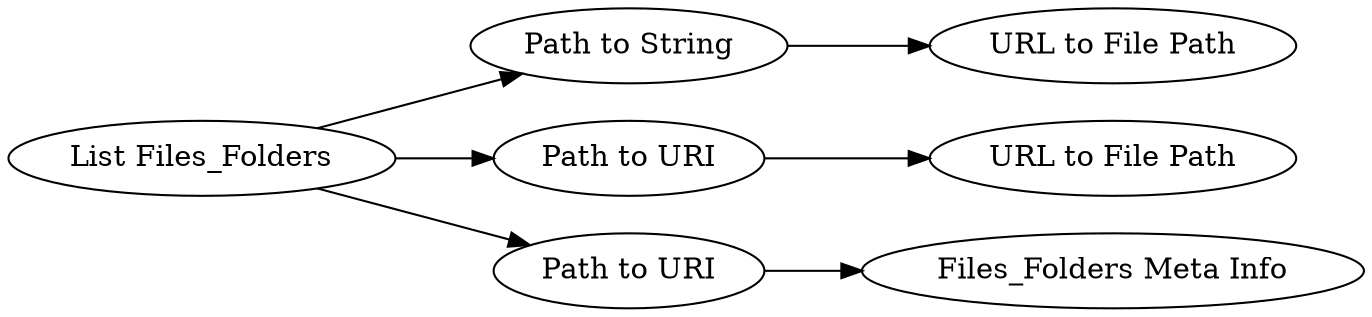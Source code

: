 digraph {
	2 [label="List Files_Folders"]
	3 [label="Path to String"]
	6 [label="Path to URI"]
	7 [label="URL to File Path"]
	9 [label="Path to URI"]
	10 [label="URL to File Path"]
	11 [label="Files_Folders Meta Info"]
	2 -> 3
	2 -> 6
	2 -> 9
	3 -> 10
	6 -> 7
	9 -> 11
	rankdir=LR
}
